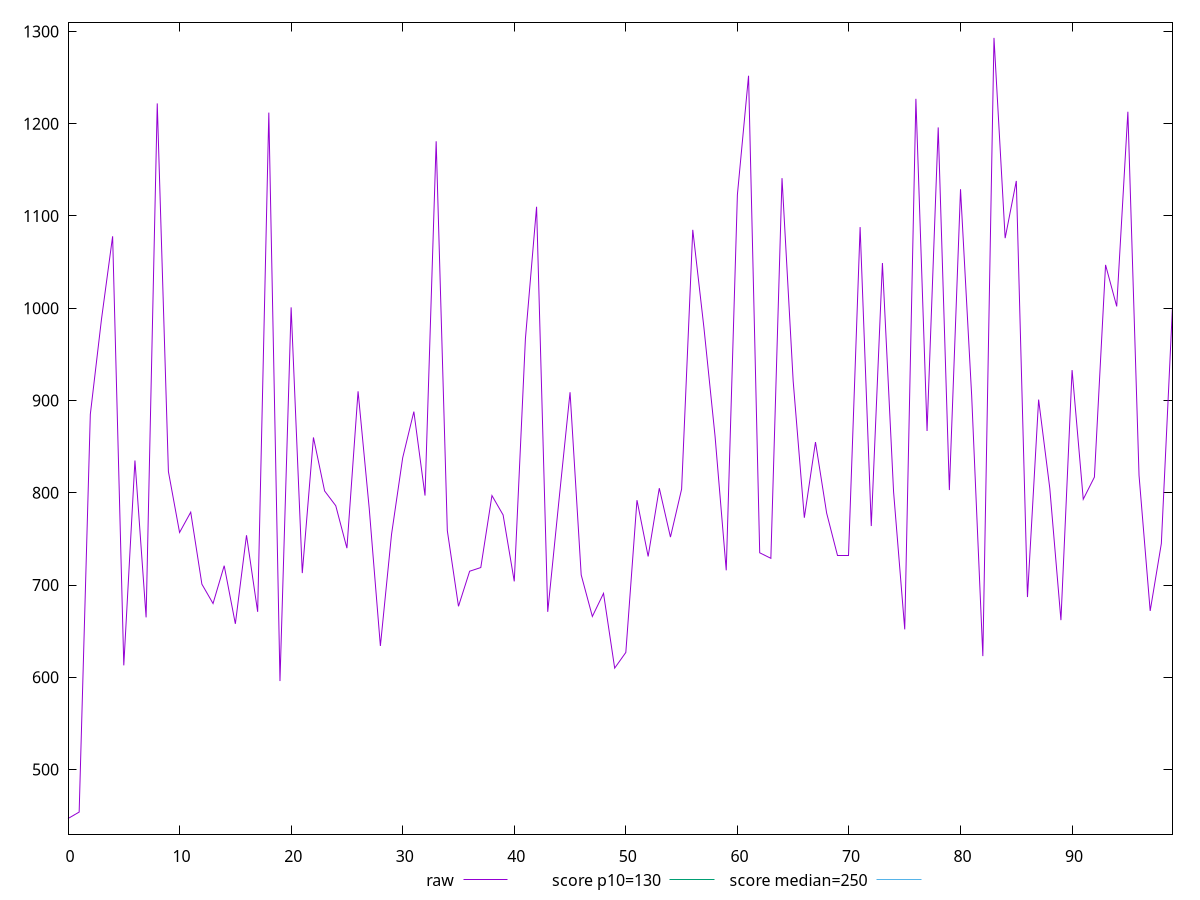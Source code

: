 reset

$raw <<EOF
0 447
1 454
2 885
3 988
4 1078
5 612.9999999999991
6 835.0000000000009
7 665
8 1222.000000000001
9 823
10 757
11 779
12 701
13 680
14 720.9999999999991
15 658
16 754
17 671
18 1212
19 596
20 1001
21 713
22 860
23 802
24 786
25 740.0000000000009
26 910
27 783.0000000000009
28 634.0000000000009
29 754.9999999999991
30 838
31 887.9999999999991
32 796.9999999999991
33 1181
34 759
35 677
36 714.9999999999991
37 719.0000000000002
38 797
39 776
40 704
41 967.0000000000009
42 1110
43 671
44 791
45 909
46 711
47 666.0000000000009
48 691
49 610.0000000000009
50 627
51 792
52 731.0000000000009
53 804.9999999999991
54 752.0000000000009
55 803.9999999999991
56 1085
57 978.9999999999991
58 861
59 716
60 1122.9999999999995
61 1252
62 735
63 729
64 1141
65 921
66 773.0000000000009
67 855.0000000000009
68 778
69 732.0000000000009
70 732.0000000000009
71 1088
72 763.9999999999991
73 1049
74 800.9999999999991
75 652
76 1227
77 866.9999999999991
78 1196
79 803.0000000000009
80 1129
81 905.0000000000009
82 623
83 1293
84 1076
85 1137.999999999999
86 687
87 901
88 805
89 662.0000000000009
90 933
91 792.9999999999991
92 817.0000000000009
93 1047
94 1002
95 1213
96 819.0000000000009
97 672
98 745
99 1002
EOF

set key outside below
set xrange [0:99]
set yrange [430.08:1309.92]
set trange [430.08:1309.92]
set terminal svg size 640, 500 enhanced background rgb 'white'
set output "report/report_00029_2021-02-24T13-36-40.390Z/max-potential-fid/samples/astro/raw/values.svg"

plot $raw title "raw" with line, \
     130 title "score p10=130", \
     250 title "score median=250"

reset
